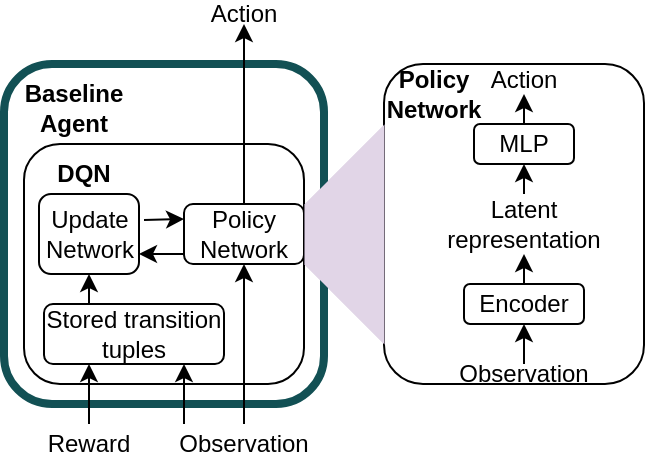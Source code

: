 <mxfile version="16.4.3" type="device"><diagram id="LzqqBYhD9N1Lm5rdjtnt" name="Page-1"><mxGraphModel dx="918" dy="454" grid="1" gridSize="10" guides="1" tooltips="1" connect="1" arrows="1" fold="1" page="1" pageScale="1" pageWidth="850" pageHeight="1100" math="0" shadow="0"><root><mxCell id="0"/><mxCell id="1" parent="0"/><mxCell id="151LLQzy4NfJTTB8gRh7-3" value="&lt;p style=&quot;line-height: 1.5&quot;&gt;&lt;br&gt;&lt;/p&gt;" style="text;html=1;strokeColor=#125054;fillColor=none;align=center;verticalAlign=middle;whiteSpace=wrap;rounded=1;fontSize=12;strokeWidth=4;" vertex="1" parent="1"><mxGeometry x="190" y="70" width="160" height="170" as="geometry"/></mxCell><mxCell id="151LLQzy4NfJTTB8gRh7-9" value="&lt;br&gt;&lt;b&gt;Baseline&lt;/b&gt;&lt;br&gt;&lt;div&gt;&lt;b&gt;Agent&lt;/b&gt;&lt;/div&gt;" style="text;html=1;strokeColor=none;fillColor=none;align=center;verticalAlign=middle;whiteSpace=wrap;rounded=0;fontSize=12;" vertex="1" parent="1"><mxGeometry x="195" y="70" width="60" height="30" as="geometry"/></mxCell><mxCell id="151LLQzy4NfJTTB8gRh7-10" value="" style="rounded=1;whiteSpace=wrap;html=1;fontSize=12;" vertex="1" parent="1"><mxGeometry x="200" y="110" width="140" height="120" as="geometry"/></mxCell><mxCell id="151LLQzy4NfJTTB8gRh7-16" value="Observation" style="text;html=1;strokeColor=none;fillColor=none;align=center;verticalAlign=middle;whiteSpace=wrap;rounded=0;" vertex="1" parent="1"><mxGeometry x="280" y="250" width="60" height="20" as="geometry"/></mxCell><mxCell id="151LLQzy4NfJTTB8gRh7-18" value="" style="endArrow=classic;html=1;rounded=0;exitX=0.5;exitY=0;exitDx=0;exitDy=0;entryX=0.5;entryY=1;entryDx=0;entryDy=0;" edge="1" parent="1" source="151LLQzy4NfJTTB8gRh7-16" target="151LLQzy4NfJTTB8gRh7-26"><mxGeometry width="50" height="50" relative="1" as="geometry"><mxPoint x="400" y="280" as="sourcePoint"/><mxPoint x="295" y="220" as="targetPoint"/></mxGeometry></mxCell><mxCell id="151LLQzy4NfJTTB8gRh7-19" value="&lt;div&gt;Reward&lt;/div&gt;" style="text;html=1;strokeColor=none;fillColor=none;align=center;verticalAlign=middle;whiteSpace=wrap;rounded=0;" vertex="1" parent="1"><mxGeometry x="205" y="250" width="55" height="20" as="geometry"/></mxCell><mxCell id="151LLQzy4NfJTTB8gRh7-23" value="" style="endArrow=classic;html=1;rounded=0;exitX=0.5;exitY=0;exitDx=0;exitDy=0;entryX=0.5;entryY=1;entryDx=0;entryDy=0;" edge="1" parent="1" source="151LLQzy4NfJTTB8gRh7-26" target="151LLQzy4NfJTTB8gRh7-24"><mxGeometry width="50" height="50" relative="1" as="geometry"><mxPoint x="400" y="280" as="sourcePoint"/><mxPoint x="295" y="40" as="targetPoint"/></mxGeometry></mxCell><mxCell id="151LLQzy4NfJTTB8gRh7-24" value="Action" style="text;html=1;strokeColor=none;fillColor=none;align=center;verticalAlign=middle;whiteSpace=wrap;rounded=0;" vertex="1" parent="1"><mxGeometry x="280" y="40" width="60" height="10" as="geometry"/></mxCell><mxCell id="151LLQzy4NfJTTB8gRh7-25" value="&lt;b&gt;DQN&lt;/b&gt;" style="text;html=1;strokeColor=none;fillColor=none;align=center;verticalAlign=middle;whiteSpace=wrap;rounded=0;" vertex="1" parent="1"><mxGeometry x="200" y="110" width="60" height="30" as="geometry"/></mxCell><mxCell id="151LLQzy4NfJTTB8gRh7-26" value="Policy Network" style="rounded=1;whiteSpace=wrap;html=1;" vertex="1" parent="1"><mxGeometry x="280" y="140" width="60" height="30" as="geometry"/></mxCell><mxCell id="151LLQzy4NfJTTB8gRh7-27" value="Stored transition tuples" style="text;html=1;strokeColor=default;fillColor=none;align=center;verticalAlign=middle;whiteSpace=wrap;rounded=1;" vertex="1" parent="1"><mxGeometry x="210" y="190" width="90" height="30" as="geometry"/></mxCell><mxCell id="151LLQzy4NfJTTB8gRh7-28" value="" style="endArrow=classic;html=1;rounded=0;exitX=0.5;exitY=0;exitDx=0;exitDy=0;entryX=0.25;entryY=1;entryDx=0;entryDy=0;" edge="1" parent="1" source="151LLQzy4NfJTTB8gRh7-19" target="151LLQzy4NfJTTB8gRh7-27"><mxGeometry width="50" height="50" relative="1" as="geometry"><mxPoint x="400" y="280" as="sourcePoint"/><mxPoint x="450" y="230" as="targetPoint"/></mxGeometry></mxCell><mxCell id="151LLQzy4NfJTTB8gRh7-29" value="&lt;div&gt;Update &lt;br&gt;&lt;/div&gt;&lt;div&gt;Network&lt;/div&gt;" style="rounded=1;whiteSpace=wrap;html=1;strokeColor=default;" vertex="1" parent="1"><mxGeometry x="207.5" y="135" width="50" height="40" as="geometry"/></mxCell><mxCell id="151LLQzy4NfJTTB8gRh7-31" value="" style="endArrow=classic;html=1;rounded=0;exitX=0;exitY=0;exitDx=0;exitDy=0;" edge="1" parent="1" source="151LLQzy4NfJTTB8gRh7-16"><mxGeometry width="50" height="50" relative="1" as="geometry"><mxPoint x="400" y="280" as="sourcePoint"/><mxPoint x="280" y="220" as="targetPoint"/></mxGeometry></mxCell><mxCell id="151LLQzy4NfJTTB8gRh7-32" value="" style="endArrow=classic;html=1;rounded=0;exitX=0.25;exitY=0;exitDx=0;exitDy=0;entryX=0.5;entryY=1;entryDx=0;entryDy=0;" edge="1" parent="1" source="151LLQzy4NfJTTB8gRh7-27" target="151LLQzy4NfJTTB8gRh7-29"><mxGeometry width="50" height="50" relative="1" as="geometry"><mxPoint x="400" y="280" as="sourcePoint"/><mxPoint x="450" y="230" as="targetPoint"/></mxGeometry></mxCell><mxCell id="151LLQzy4NfJTTB8gRh7-33" value="" style="endArrow=classic;html=1;rounded=0;entryX=1;entryY=0.75;entryDx=0;entryDy=0;" edge="1" parent="1" target="151LLQzy4NfJTTB8gRh7-29"><mxGeometry width="50" height="50" relative="1" as="geometry"><mxPoint x="280" y="165" as="sourcePoint"/><mxPoint x="450" y="230" as="targetPoint"/></mxGeometry></mxCell><mxCell id="151LLQzy4NfJTTB8gRh7-34" value="" style="endArrow=classic;html=1;rounded=0;entryX=0;entryY=0.25;entryDx=0;entryDy=0;" edge="1" parent="1" target="151LLQzy4NfJTTB8gRh7-26"><mxGeometry width="50" height="50" relative="1" as="geometry"><mxPoint x="260" y="148" as="sourcePoint"/><mxPoint x="450" y="230" as="targetPoint"/></mxGeometry></mxCell><mxCell id="151LLQzy4NfJTTB8gRh7-36" value="" style="rounded=1;whiteSpace=wrap;html=1;strokeColor=default;" vertex="1" parent="1"><mxGeometry x="380" y="70" width="130" height="160" as="geometry"/></mxCell><mxCell id="151LLQzy4NfJTTB8gRh7-37" value="Encoder" style="rounded=1;whiteSpace=wrap;html=1;strokeColor=default;" vertex="1" parent="1"><mxGeometry x="420" y="180" width="60" height="20" as="geometry"/></mxCell><mxCell id="151LLQzy4NfJTTB8gRh7-38" value="&lt;div&gt;Latent&lt;/div&gt;&lt;div&gt;representation&lt;br&gt;&lt;/div&gt;" style="rounded=1;whiteSpace=wrap;html=1;strokeColor=none;" vertex="1" parent="1"><mxGeometry x="405" y="135" width="90" height="30" as="geometry"/></mxCell><mxCell id="151LLQzy4NfJTTB8gRh7-41" value="Observation" style="text;html=1;strokeColor=none;fillColor=none;align=center;verticalAlign=middle;whiteSpace=wrap;rounded=0;" vertex="1" parent="1"><mxGeometry x="420" y="220" width="60" height="10" as="geometry"/></mxCell><mxCell id="151LLQzy4NfJTTB8gRh7-42" value="MLP" style="rounded=1;whiteSpace=wrap;html=1;strokeColor=default;" vertex="1" parent="1"><mxGeometry x="425" y="100" width="50" height="20" as="geometry"/></mxCell><mxCell id="151LLQzy4NfJTTB8gRh7-43" value="" style="endArrow=classic;html=1;rounded=0;exitX=0.5;exitY=0;exitDx=0;exitDy=0;entryX=0.5;entryY=1;entryDx=0;entryDy=0;" edge="1" parent="1" source="151LLQzy4NfJTTB8gRh7-41" target="151LLQzy4NfJTTB8gRh7-37"><mxGeometry width="50" height="50" relative="1" as="geometry"><mxPoint x="400" y="280" as="sourcePoint"/><mxPoint x="450" y="230" as="targetPoint"/></mxGeometry></mxCell><mxCell id="151LLQzy4NfJTTB8gRh7-44" value="" style="endArrow=classic;html=1;rounded=0;exitX=0.5;exitY=0;exitDx=0;exitDy=0;entryX=0.5;entryY=1;entryDx=0;entryDy=0;" edge="1" parent="1" source="151LLQzy4NfJTTB8gRh7-37" target="151LLQzy4NfJTTB8gRh7-38"><mxGeometry width="50" height="50" relative="1" as="geometry"><mxPoint x="460" y="220" as="sourcePoint"/><mxPoint x="460" y="205" as="targetPoint"/></mxGeometry></mxCell><mxCell id="151LLQzy4NfJTTB8gRh7-45" value="" style="endArrow=classic;html=1;rounded=0;entryX=0.5;entryY=1;entryDx=0;entryDy=0;exitX=0.5;exitY=0;exitDx=0;exitDy=0;" edge="1" parent="1" source="151LLQzy4NfJTTB8gRh7-38" target="151LLQzy4NfJTTB8gRh7-42"><mxGeometry width="50" height="50" relative="1" as="geometry"><mxPoint x="400" y="280" as="sourcePoint"/><mxPoint x="450" y="230" as="targetPoint"/></mxGeometry></mxCell><mxCell id="151LLQzy4NfJTTB8gRh7-46" value="Action" style="text;html=1;strokeColor=none;fillColor=none;align=center;verticalAlign=middle;whiteSpace=wrap;rounded=0;" vertex="1" parent="1"><mxGeometry x="420" y="70" width="60" height="15" as="geometry"/></mxCell><mxCell id="151LLQzy4NfJTTB8gRh7-47" value="" style="endArrow=classic;html=1;rounded=0;entryX=0.5;entryY=1;entryDx=0;entryDy=0;" edge="1" parent="1" source="151LLQzy4NfJTTB8gRh7-42" target="151LLQzy4NfJTTB8gRh7-46"><mxGeometry width="50" height="50" relative="1" as="geometry"><mxPoint x="400" y="280" as="sourcePoint"/><mxPoint x="450" y="230" as="targetPoint"/></mxGeometry></mxCell><mxCell id="151LLQzy4NfJTTB8gRh7-49" value="" style="shape=trapezoid;perimeter=trapezoidPerimeter;whiteSpace=wrap;html=1;fixedSize=1;rounded=0;strokeColor=#9673a6;size=40;rotation=-90;strokeWidth=0;fillColor=#e1d5e7;" vertex="1" parent="1"><mxGeometry x="305" y="135" width="110" height="40" as="geometry"/></mxCell><mxCell id="151LLQzy4NfJTTB8gRh7-50" value="&lt;div&gt;&lt;b&gt;Policy&lt;/b&gt;&lt;/div&gt;&lt;div&gt;&lt;b&gt;Network&lt;br&gt;&lt;/b&gt;&lt;/div&gt;" style="text;html=1;strokeColor=none;fillColor=none;align=center;verticalAlign=middle;whiteSpace=wrap;rounded=0;" vertex="1" parent="1"><mxGeometry x="385" y="70" width="40" height="30" as="geometry"/></mxCell></root></mxGraphModel></diagram></mxfile>
